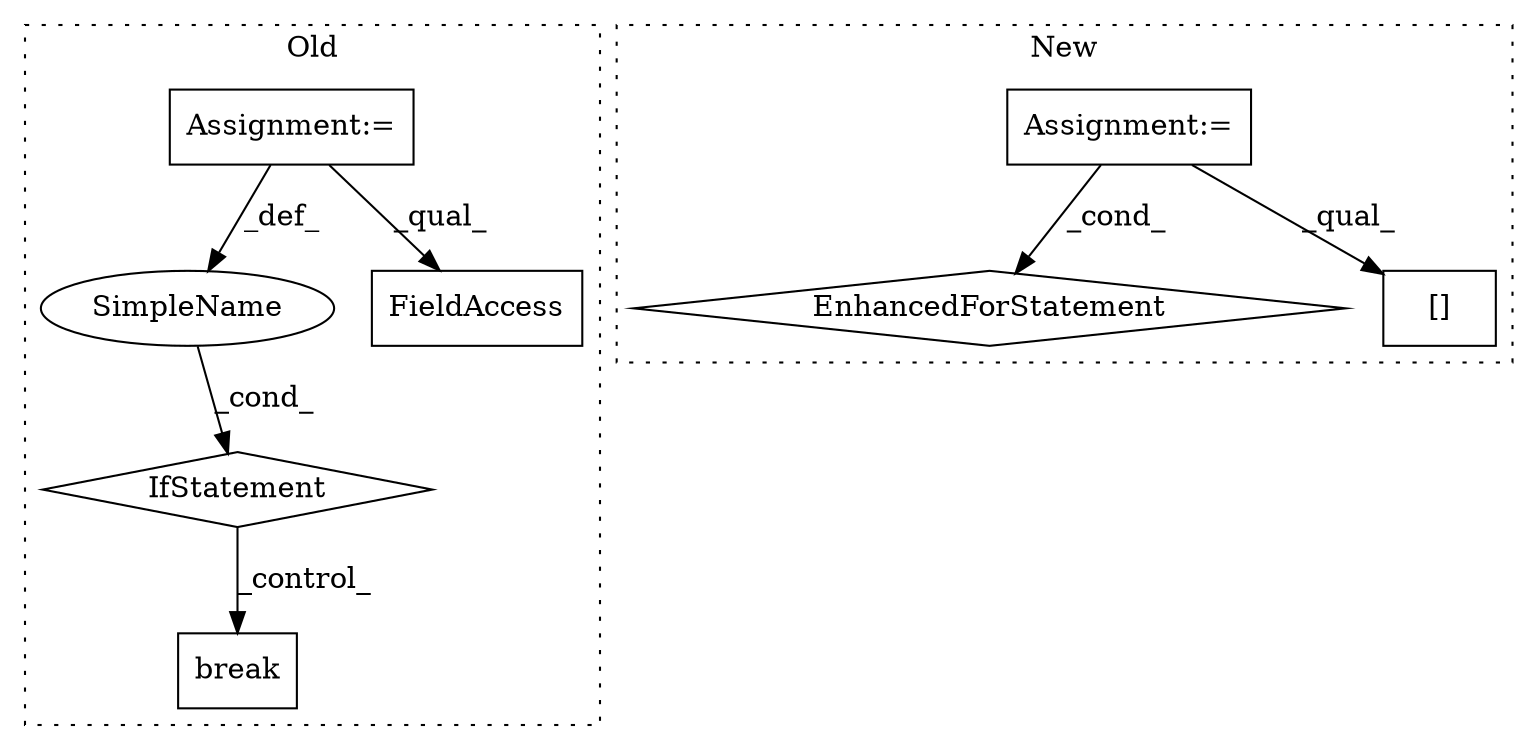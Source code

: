 digraph G {
subgraph cluster0 {
1 [label="break" a="10" s="1304" l="6" shape="box"];
4 [label="Assignment:=" a="7" s="1034" l="1" shape="box"];
5 [label="IfStatement" a="25" s="1231,1246" l="4,2" shape="diamond"];
6 [label="SimpleName" a="42" s="" l="" shape="ellipse"];
7 [label="FieldAccess" a="22" s="1131" l="15" shape="box"];
label = "Old";
style="dotted";
}
subgraph cluster1 {
2 [label="EnhancedForStatement" a="70" s="667,760" l="64,2" shape="diamond"];
3 [label="Assignment:=" a="7" s="450" l="1" shape="box"];
8 [label="[]" a="2" s="550,562" l="11,1" shape="box"];
label = "New";
style="dotted";
}
3 -> 2 [label="_cond_"];
3 -> 8 [label="_qual_"];
4 -> 7 [label="_qual_"];
4 -> 6 [label="_def_"];
5 -> 1 [label="_control_"];
6 -> 5 [label="_cond_"];
}